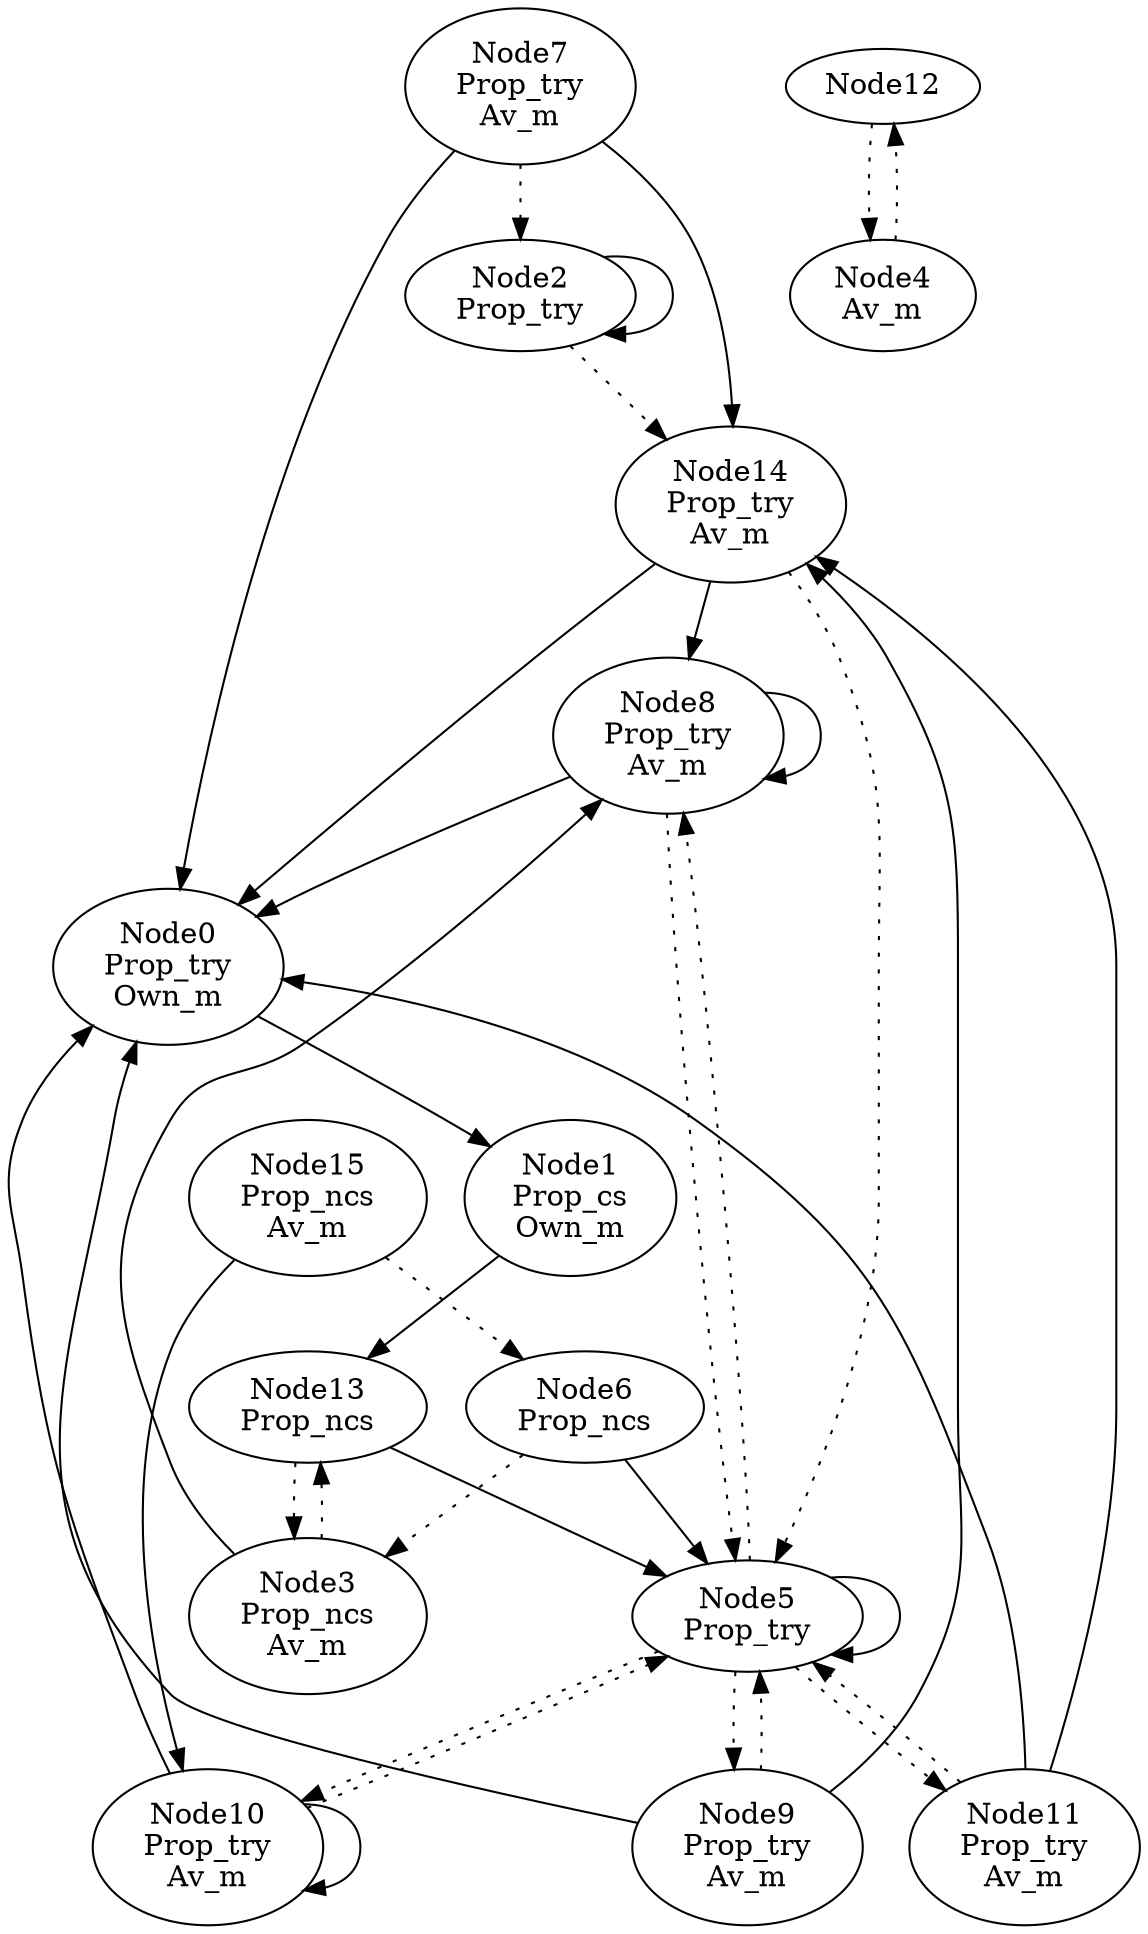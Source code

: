 digraph G{
Node14->Node8;
Node14->Node0;
Node14->Node5[style=dotted];
Node14 [label = "Node14\nProp_try\nAv_m"];
Node13->Node5;
Node13->Node3[style=dotted];
Node13 [label = "Node13\nProp_ncs"];
Node15->Node10;
Node15->Node6[style=dotted];
Node15 [label = "Node15\nProp_ncs\nAv_m"];
Node10->Node10;
Node10->Node0;
Node10->Node5[style=dotted];
Node10 [label = "Node10\nProp_try\nAv_m"];
Node12->Node4[style=dotted];
Node12 [label = "Node12"];
Node11->Node14;
Node11->Node0;
Node11->Node5[style=dotted];
Node11 [label = "Node11\nProp_try\nAv_m"];
Node9->Node14;
Node9->Node0;
Node9->Node5[style=dotted];
Node9 [label = "Node9\nProp_try\nAv_m"];
Node8->Node8;
Node8->Node0;
Node8->Node5[style=dotted];
Node8 [label = "Node8\nProp_try\nAv_m"];
Node7->Node14;
Node7->Node0;
Node7->Node2[style=dotted];
Node7 [label = "Node7\nProp_try\nAv_m"];
Node6->Node5;
Node6->Node3[style=dotted];
Node6 [label = "Node6\nProp_ncs"];
Node5->Node5;
Node5->Node8[style=dotted];
Node5->Node9[style=dotted];
Node5->Node10[style=dotted];
Node5->Node11[style=dotted];
Node5 [label = "Node5\nProp_try"];
Node4->Node12[style=dotted];
Node4 [label = "Node4\nAv_m"];
Node3->Node8;
Node3->Node13[style=dotted];
Node3 [label = "Node3\nProp_ncs\nAv_m"];
Node2->Node2;
Node2->Node14[style=dotted];
Node2 [label = "Node2\nProp_try"];
Node1->Node13;
Node1 [label = "Node1\nProp_cs\nOwn_m"];
Node0->Node1;
Node0 [label = "Node0\nProp_try\nOwn_m"];
}
